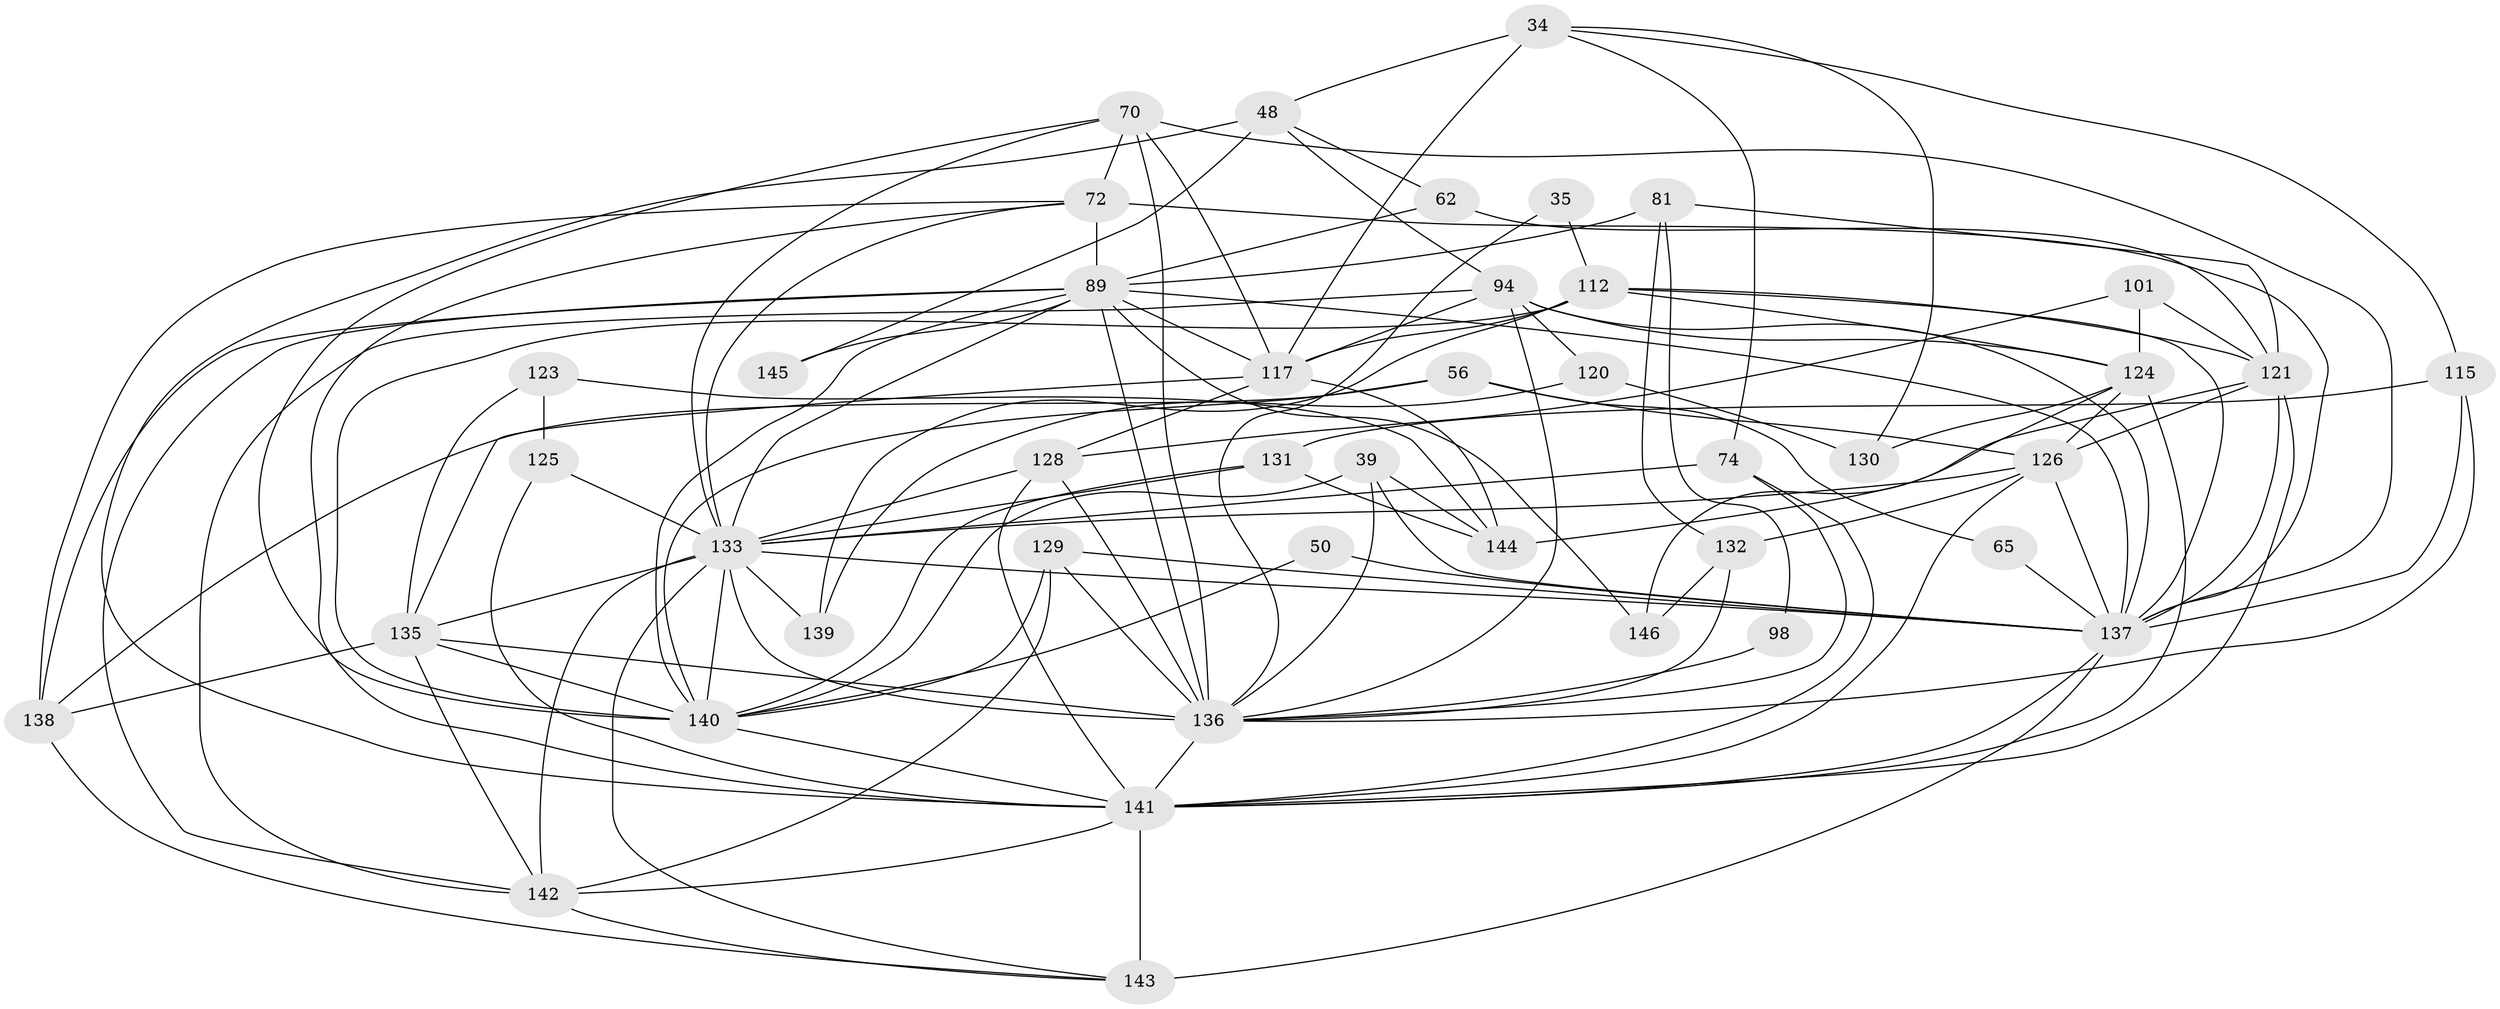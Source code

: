 // original degree distribution, {3: 0.273972602739726, 2: 0.1095890410958904, 4: 0.2876712328767123, 6: 0.07534246575342465, 9: 0.00684931506849315, 5: 0.2191780821917808, 7: 0.02054794520547945, 8: 0.00684931506849315}
// Generated by graph-tools (version 1.1) at 2025/54/03/04/25 21:54:38]
// undirected, 43 vertices, 123 edges
graph export_dot {
graph [start="1"]
  node [color=gray90,style=filled];
  34;
  35;
  39;
  48 [super="+37"];
  50;
  56;
  62;
  65;
  70 [super="+58"];
  72 [super="+63"];
  74 [super="+24"];
  81;
  89 [super="+88+87"];
  94 [super="+14+22+76"];
  98;
  101;
  112 [super="+67"];
  115 [super="+78"];
  117 [super="+68+79"];
  120 [super="+75"];
  121 [super="+41+99+52+61"];
  123;
  124 [super="+108+116"];
  125 [super="+122"];
  126 [super="+15+5+40"];
  128 [super="+104"];
  129 [super="+23+59"];
  130;
  131 [super="+73"];
  132;
  133 [super="+84+109+107+97"];
  135 [super="+66+91"];
  136 [super="+28+47+69+42"];
  137 [super="+12+103+105+110"];
  138 [super="+3"];
  139;
  140 [super="+33+127+100"];
  141 [super="+118+134"];
  142 [super="+119"];
  143 [super="+106"];
  144 [super="+102"];
  145;
  146 [super="+30"];
  34 -- 48 [weight=2];
  34 -- 115;
  34 -- 130;
  34 -- 117;
  34 -- 74;
  35 -- 136;
  35 -- 112;
  39 -- 136 [weight=2];
  39 -- 144 [weight=2];
  39 -- 140;
  39 -- 137;
  48 -- 145;
  48 -- 62;
  48 -- 94;
  48 -- 141 [weight=2];
  50 -- 140;
  50 -- 137;
  56 -- 65;
  56 -- 138 [weight=2];
  56 -- 126;
  56 -- 140;
  62 -- 121;
  62 -- 89;
  65 -- 137;
  70 -- 117 [weight=2];
  70 -- 136 [weight=3];
  70 -- 137;
  70 -- 140 [weight=3];
  70 -- 133;
  70 -- 72 [weight=2];
  72 -- 138;
  72 -- 137;
  72 -- 133;
  72 -- 89;
  72 -- 141;
  74 -- 136 [weight=2];
  74 -- 133 [weight=2];
  74 -- 141;
  81 -- 132;
  81 -- 98;
  81 -- 89 [weight=2];
  81 -- 121;
  89 -- 138;
  89 -- 136 [weight=4];
  89 -- 140;
  89 -- 133;
  89 -- 137 [weight=4];
  89 -- 142 [weight=2];
  89 -- 145;
  89 -- 146;
  89 -- 117;
  94 -- 120;
  94 -- 117;
  94 -- 136;
  94 -- 137;
  94 -- 142;
  94 -- 124;
  98 -- 136;
  101 -- 128;
  101 -- 121;
  101 -- 124;
  112 -- 137 [weight=3];
  112 -- 117 [weight=2];
  112 -- 139;
  112 -- 140 [weight=2];
  112 -- 121 [weight=2];
  112 -- 124;
  115 -- 136;
  115 -- 131;
  115 -- 137 [weight=2];
  117 -- 128 [weight=2];
  117 -- 144;
  117 -- 135;
  120 -- 139;
  120 -- 130 [weight=2];
  121 -- 144;
  121 -- 126 [weight=2];
  121 -- 137 [weight=2];
  121 -- 141;
  123 -- 144;
  123 -- 125;
  123 -- 135;
  124 -- 130;
  124 -- 141 [weight=2];
  124 -- 126 [weight=4];
  124 -- 146 [weight=2];
  125 -- 133 [weight=2];
  125 -- 141 [weight=2];
  126 -- 132;
  126 -- 133 [weight=2];
  126 -- 137;
  126 -- 141;
  128 -- 136;
  128 -- 133;
  128 -- 141 [weight=2];
  129 -- 140 [weight=2];
  129 -- 136 [weight=3];
  129 -- 137 [weight=2];
  129 -- 142 [weight=2];
  131 -- 144;
  131 -- 140 [weight=2];
  131 -- 133 [weight=3];
  132 -- 146;
  132 -- 136;
  133 -- 140 [weight=3];
  133 -- 136;
  133 -- 143;
  133 -- 135;
  133 -- 137;
  133 -- 142;
  133 -- 139;
  135 -- 136 [weight=2];
  135 -- 138;
  135 -- 140 [weight=3];
  135 -- 142 [weight=2];
  136 -- 141 [weight=2];
  137 -- 143 [weight=3];
  137 -- 141 [weight=4];
  138 -- 143;
  140 -- 141 [weight=5];
  141 -- 142 [weight=2];
  141 -- 143;
  142 -- 143;
}
